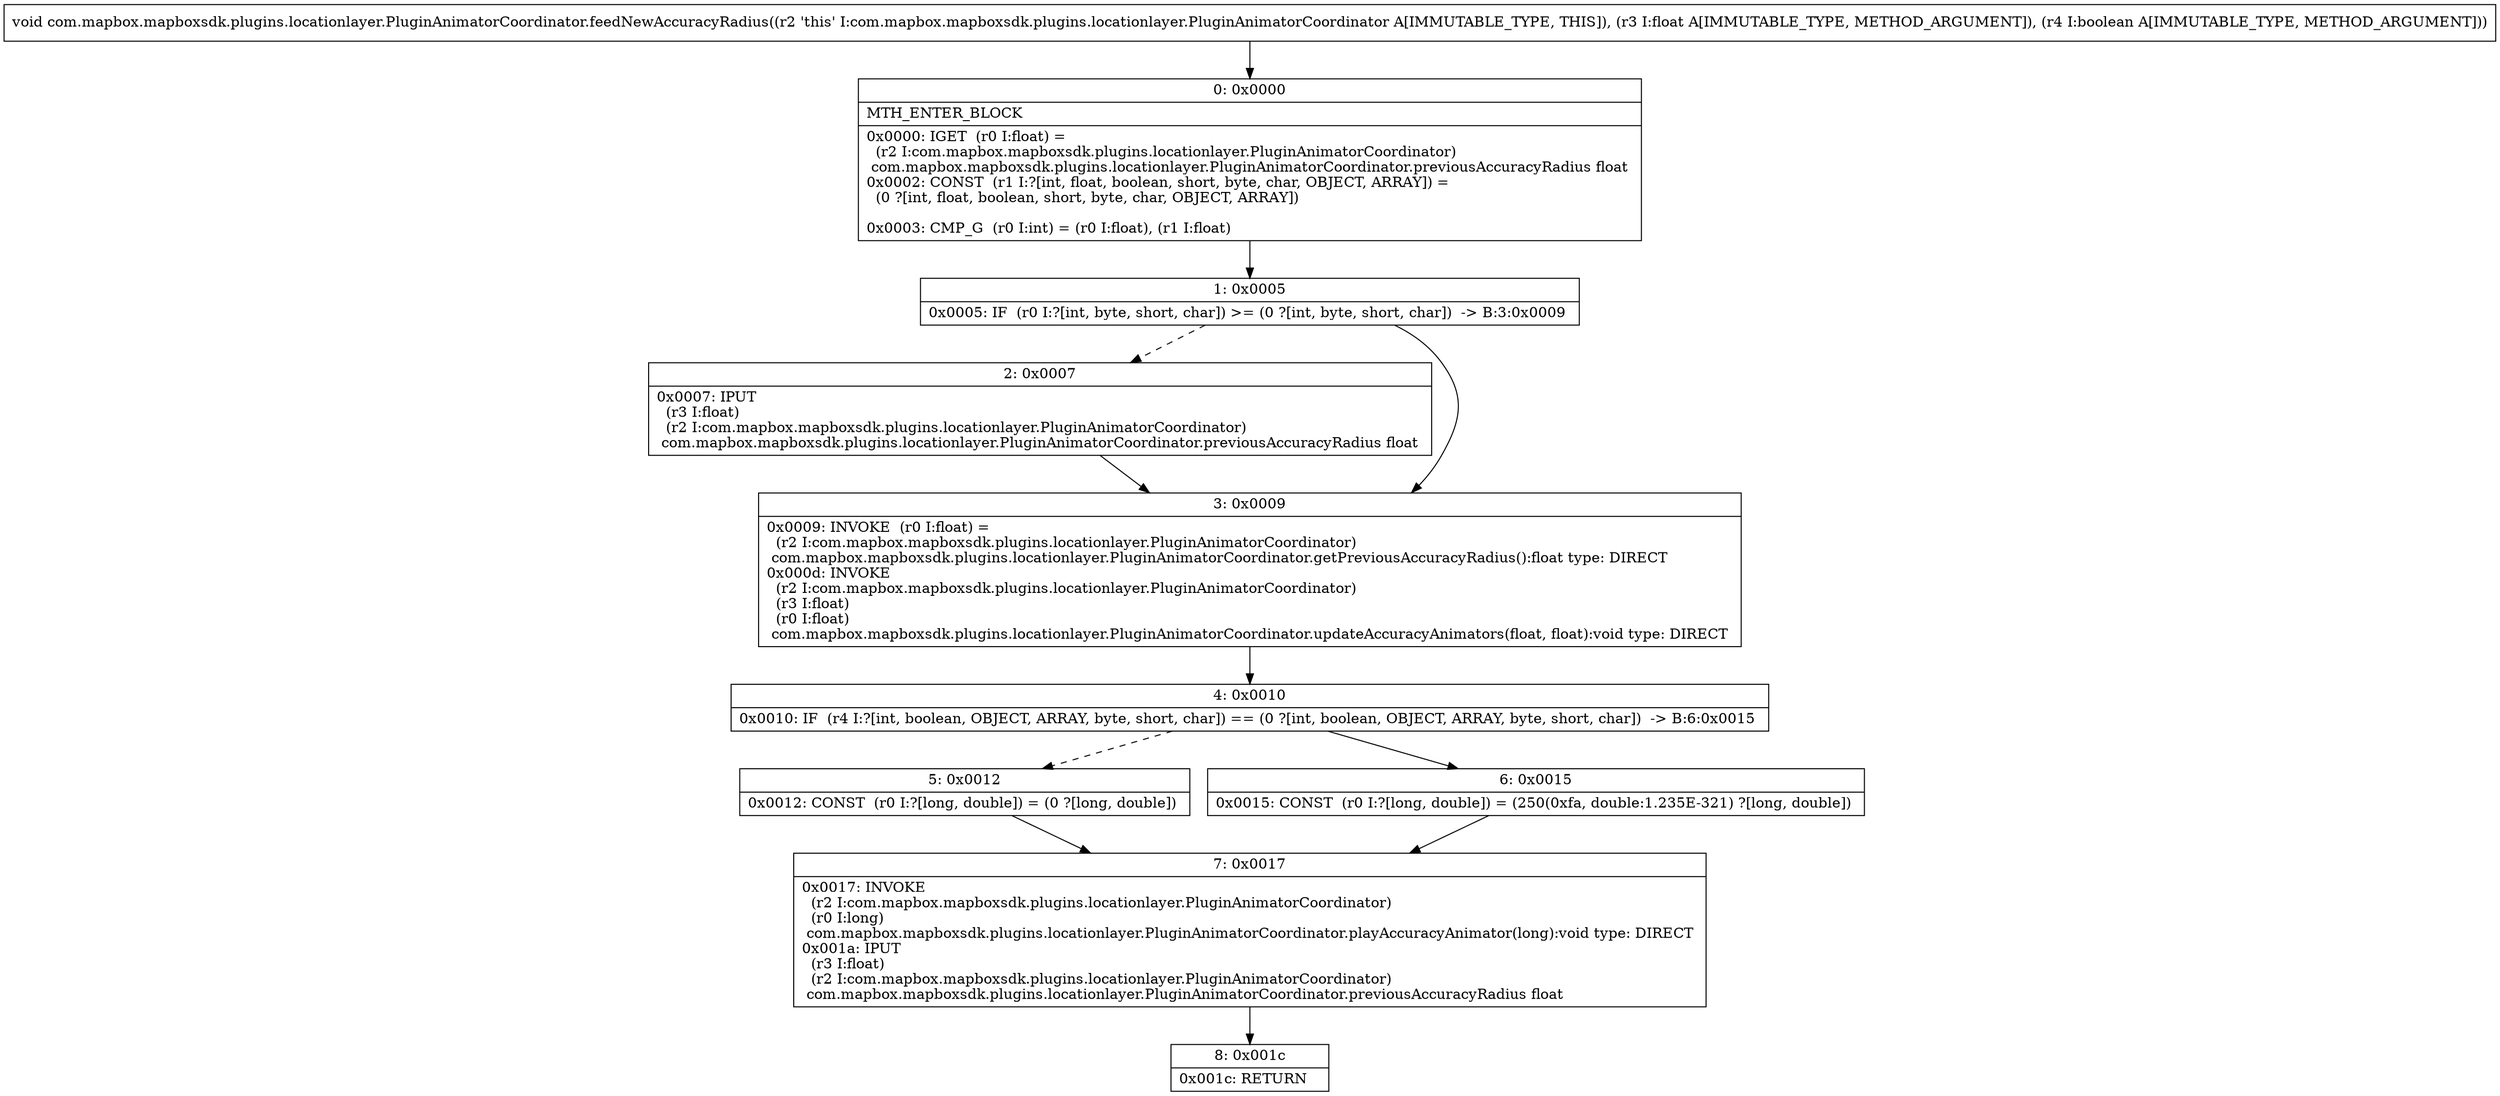 digraph "CFG forcom.mapbox.mapboxsdk.plugins.locationlayer.PluginAnimatorCoordinator.feedNewAccuracyRadius(FZ)V" {
Node_0 [shape=record,label="{0\:\ 0x0000|MTH_ENTER_BLOCK\l|0x0000: IGET  (r0 I:float) = \l  (r2 I:com.mapbox.mapboxsdk.plugins.locationlayer.PluginAnimatorCoordinator)\l com.mapbox.mapboxsdk.plugins.locationlayer.PluginAnimatorCoordinator.previousAccuracyRadius float \l0x0002: CONST  (r1 I:?[int, float, boolean, short, byte, char, OBJECT, ARRAY]) = \l  (0 ?[int, float, boolean, short, byte, char, OBJECT, ARRAY])\l \l0x0003: CMP_G  (r0 I:int) = (r0 I:float), (r1 I:float) \l}"];
Node_1 [shape=record,label="{1\:\ 0x0005|0x0005: IF  (r0 I:?[int, byte, short, char]) \>= (0 ?[int, byte, short, char])  \-\> B:3:0x0009 \l}"];
Node_2 [shape=record,label="{2\:\ 0x0007|0x0007: IPUT  \l  (r3 I:float)\l  (r2 I:com.mapbox.mapboxsdk.plugins.locationlayer.PluginAnimatorCoordinator)\l com.mapbox.mapboxsdk.plugins.locationlayer.PluginAnimatorCoordinator.previousAccuracyRadius float \l}"];
Node_3 [shape=record,label="{3\:\ 0x0009|0x0009: INVOKE  (r0 I:float) = \l  (r2 I:com.mapbox.mapboxsdk.plugins.locationlayer.PluginAnimatorCoordinator)\l com.mapbox.mapboxsdk.plugins.locationlayer.PluginAnimatorCoordinator.getPreviousAccuracyRadius():float type: DIRECT \l0x000d: INVOKE  \l  (r2 I:com.mapbox.mapboxsdk.plugins.locationlayer.PluginAnimatorCoordinator)\l  (r3 I:float)\l  (r0 I:float)\l com.mapbox.mapboxsdk.plugins.locationlayer.PluginAnimatorCoordinator.updateAccuracyAnimators(float, float):void type: DIRECT \l}"];
Node_4 [shape=record,label="{4\:\ 0x0010|0x0010: IF  (r4 I:?[int, boolean, OBJECT, ARRAY, byte, short, char]) == (0 ?[int, boolean, OBJECT, ARRAY, byte, short, char])  \-\> B:6:0x0015 \l}"];
Node_5 [shape=record,label="{5\:\ 0x0012|0x0012: CONST  (r0 I:?[long, double]) = (0 ?[long, double]) \l}"];
Node_6 [shape=record,label="{6\:\ 0x0015|0x0015: CONST  (r0 I:?[long, double]) = (250(0xfa, double:1.235E\-321) ?[long, double]) \l}"];
Node_7 [shape=record,label="{7\:\ 0x0017|0x0017: INVOKE  \l  (r2 I:com.mapbox.mapboxsdk.plugins.locationlayer.PluginAnimatorCoordinator)\l  (r0 I:long)\l com.mapbox.mapboxsdk.plugins.locationlayer.PluginAnimatorCoordinator.playAccuracyAnimator(long):void type: DIRECT \l0x001a: IPUT  \l  (r3 I:float)\l  (r2 I:com.mapbox.mapboxsdk.plugins.locationlayer.PluginAnimatorCoordinator)\l com.mapbox.mapboxsdk.plugins.locationlayer.PluginAnimatorCoordinator.previousAccuracyRadius float \l}"];
Node_8 [shape=record,label="{8\:\ 0x001c|0x001c: RETURN   \l}"];
MethodNode[shape=record,label="{void com.mapbox.mapboxsdk.plugins.locationlayer.PluginAnimatorCoordinator.feedNewAccuracyRadius((r2 'this' I:com.mapbox.mapboxsdk.plugins.locationlayer.PluginAnimatorCoordinator A[IMMUTABLE_TYPE, THIS]), (r3 I:float A[IMMUTABLE_TYPE, METHOD_ARGUMENT]), (r4 I:boolean A[IMMUTABLE_TYPE, METHOD_ARGUMENT])) }"];
MethodNode -> Node_0;
Node_0 -> Node_1;
Node_1 -> Node_2[style=dashed];
Node_1 -> Node_3;
Node_2 -> Node_3;
Node_3 -> Node_4;
Node_4 -> Node_5[style=dashed];
Node_4 -> Node_6;
Node_5 -> Node_7;
Node_6 -> Node_7;
Node_7 -> Node_8;
}

